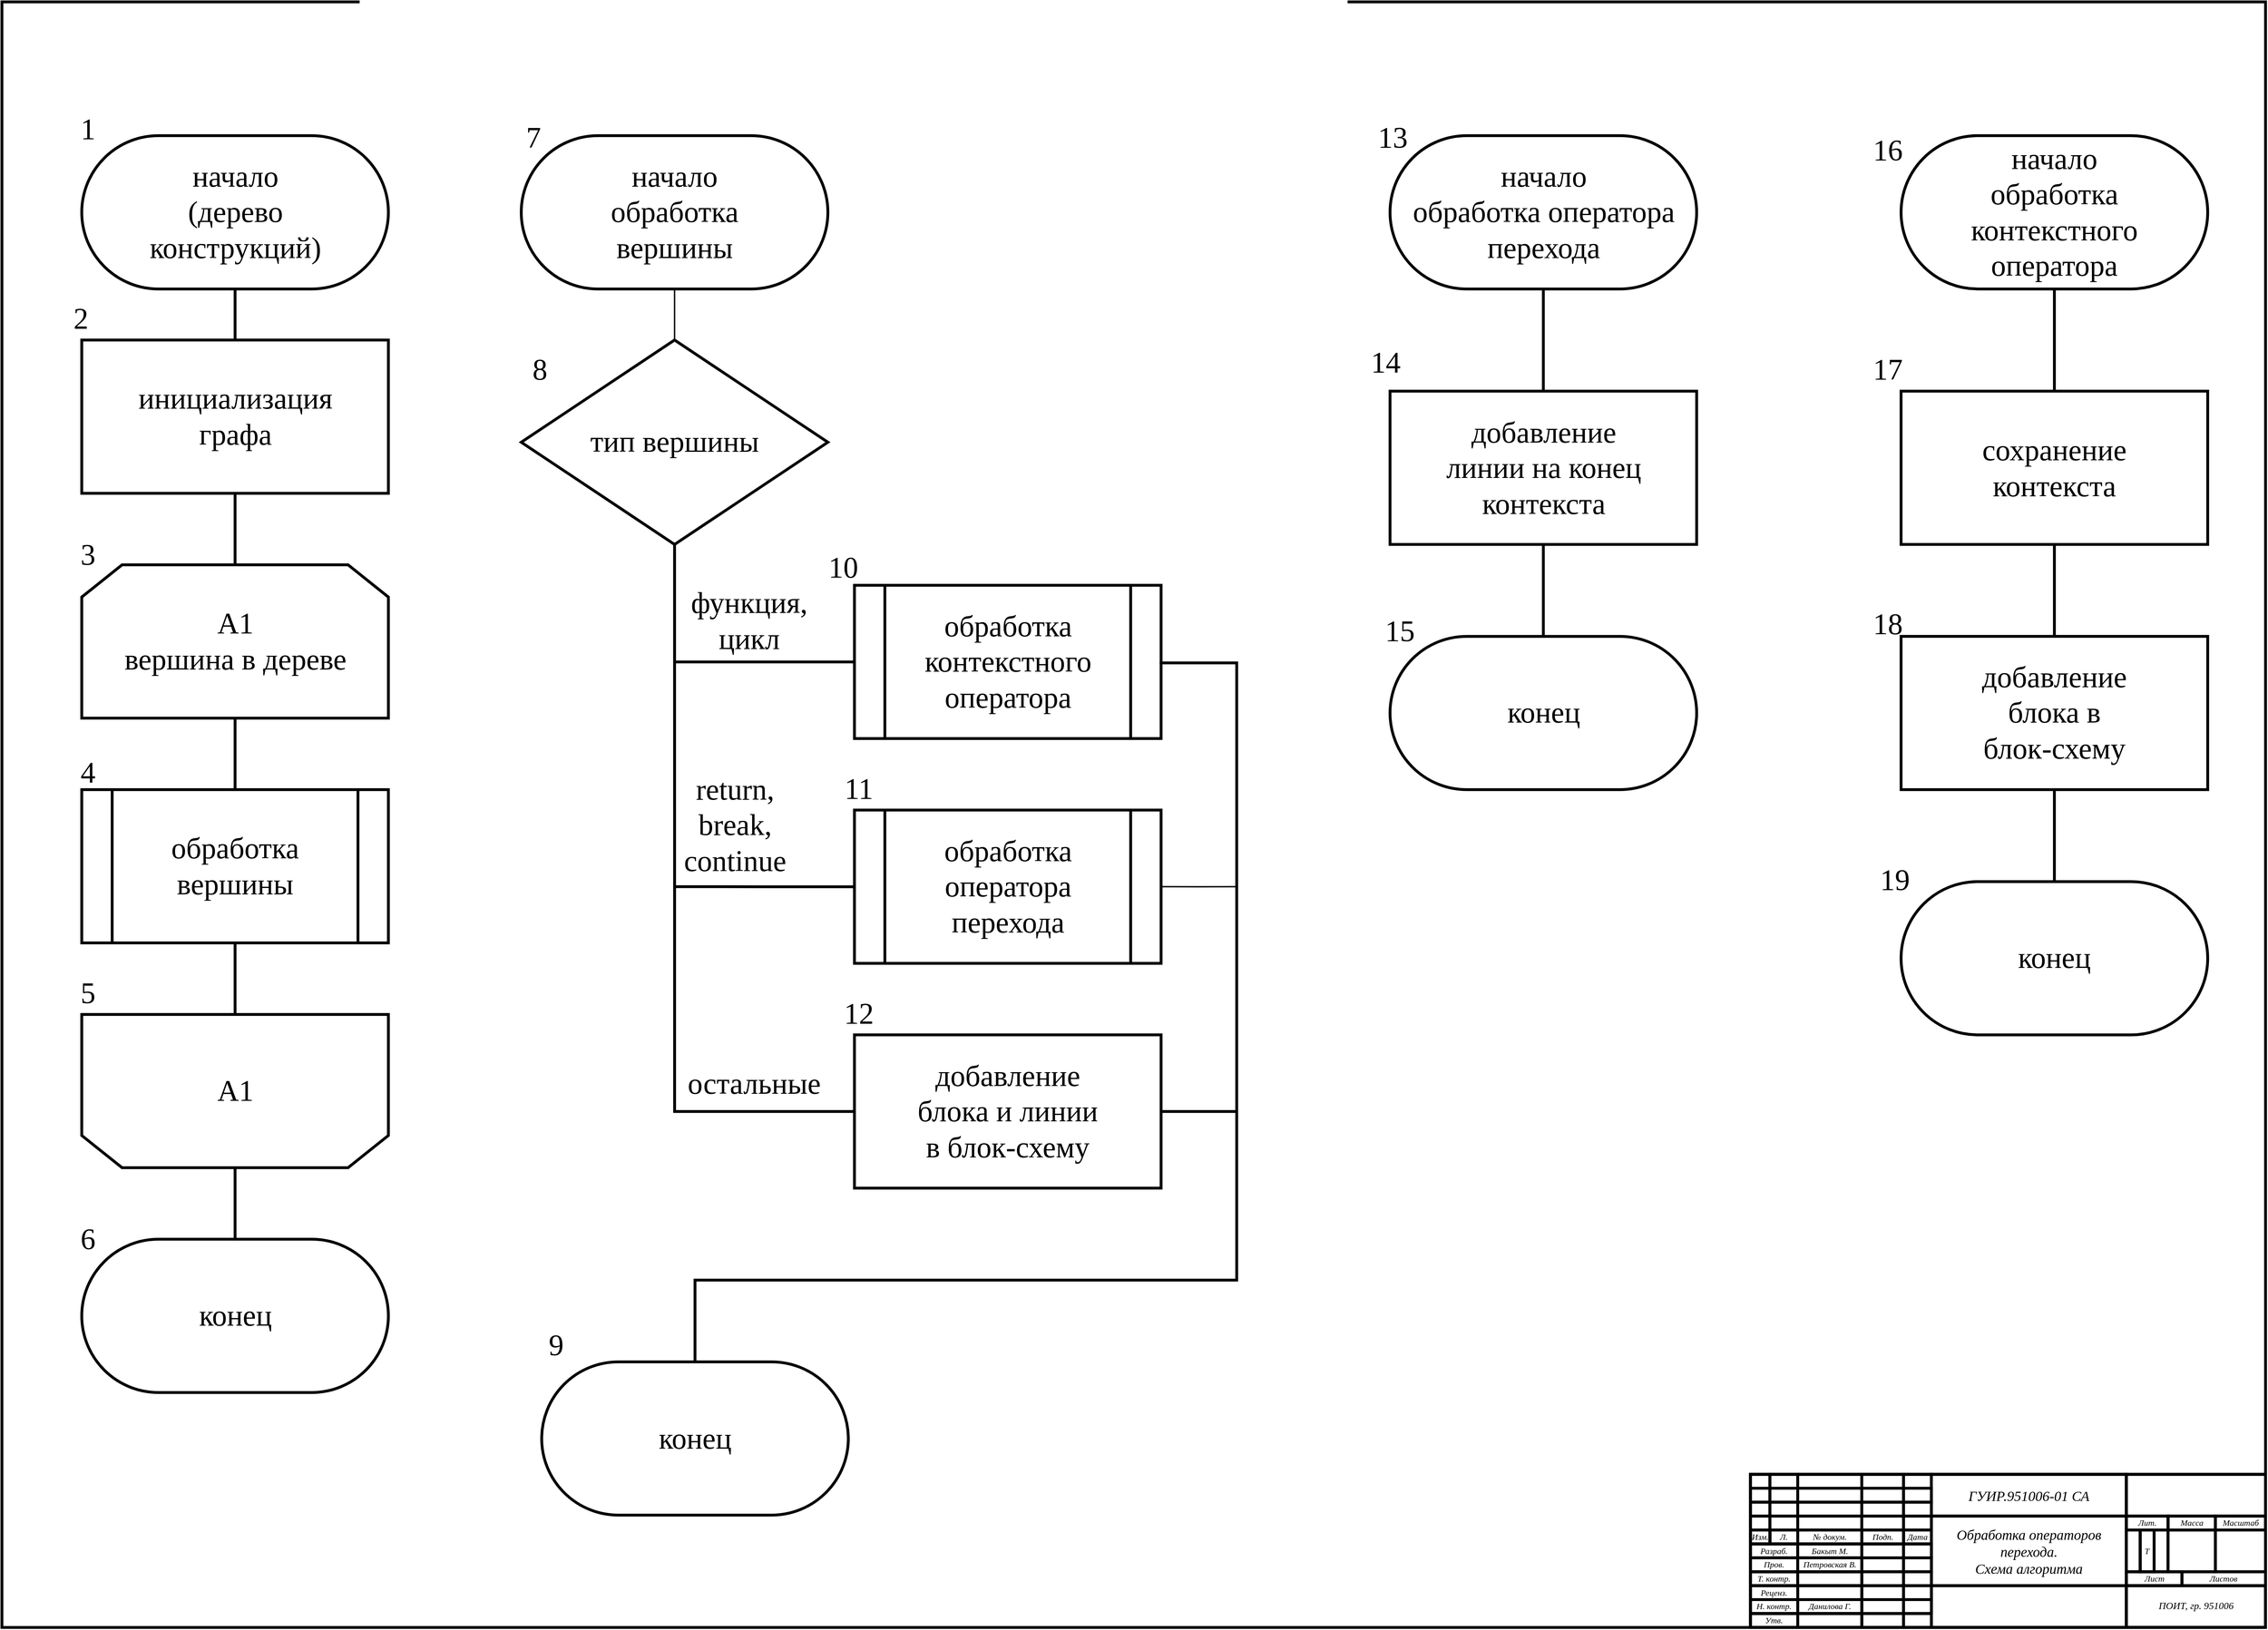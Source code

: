<mxfile version="21.1.2" type="device">
  <diagram name="Page-1" id="UDpClc-p1MF6tuiHUiTg">
    <mxGraphModel dx="945" dy="547" grid="1" gridSize="10" guides="1" tooltips="1" connect="1" arrows="1" fold="1" page="1" pageScale="1" pageWidth="3300" pageHeight="2339" math="0" shadow="0">
      <root>
        <mxCell id="0" />
        <mxCell id="1" parent="0" />
        <mxCell id="bbwIub8Ajyu2Ycl528Cd-1" value="начало&lt;br style=&quot;font-size: 42px;&quot;&gt;(дерево&lt;br style=&quot;font-size: 42px;&quot;&gt;конструкций)" style="rounded=1;whiteSpace=wrap;html=1;arcSize=50;strokeWidth=4;fontFamily=Times New Roman;fontSize=42;aspect=fixed;container=0;" parent="1" vertex="1">
          <mxGeometry x="191.606" y="208.905" width="433.577" height="216.788" as="geometry" />
        </mxCell>
        <mxCell id="bbwIub8Ajyu2Ycl528Cd-2" value="А1&lt;br style=&quot;font-size: 42px;&quot;&gt;вершина в дереве" style="shape=loopLimit;whiteSpace=wrap;html=1;strokeWidth=4;size=57;fontSize=42;fontFamily=Times New Roman;container=0;" parent="1" vertex="1">
          <mxGeometry x="191.606" y="815.912" width="433.577" height="216.788" as="geometry" />
        </mxCell>
        <mxCell id="bbwIub8Ajyu2Ycl528Cd-25" style="edgeStyle=orthogonalEdgeStyle;rounded=0;orthogonalLoop=1;jettySize=auto;html=1;strokeWidth=4;endArrow=none;endFill=0;fontSize=42;fontFamily=Times New Roman;" parent="1" source="bbwIub8Ajyu2Ycl528Cd-4" target="bbwIub8Ajyu2Ycl528Cd-2" edge="1">
          <mxGeometry relative="1" as="geometry" />
        </mxCell>
        <mxCell id="bbwIub8Ajyu2Ycl528Cd-4" value="инициализация&lt;br style=&quot;font-size: 42px;&quot;&gt;графа" style="shape=label;perimeter=rectanglePerimeter;whiteSpace=wrap;html=1;fixedSize=1;strokeWidth=4;fontSize=42;fontFamily=Times New Roman;rounded=0;container=0;" parent="1" vertex="1">
          <mxGeometry x="191.606" y="497.956" width="433.577" height="216.788" as="geometry" />
        </mxCell>
        <mxCell id="bbwIub8Ajyu2Ycl528Cd-24" value="" style="edgeStyle=orthogonalEdgeStyle;rounded=0;orthogonalLoop=1;jettySize=auto;html=1;strokeWidth=4;endArrow=none;endFill=0;fontSize=42;fontFamily=Times New Roman;" parent="1" source="bbwIub8Ajyu2Ycl528Cd-1" target="bbwIub8Ajyu2Ycl528Cd-4" edge="1">
          <mxGeometry relative="1" as="geometry" />
        </mxCell>
        <mxCell id="bbwIub8Ajyu2Ycl528Cd-5" value="А1" style="shape=loopLimit;whiteSpace=wrap;html=1;strokeWidth=4;size=57;direction=west;fontSize=42;fontFamily=Times New Roman;container=0;" parent="1" vertex="1">
          <mxGeometry x="191.606" y="1451.825" width="433.577" height="216.788" as="geometry" />
        </mxCell>
        <mxCell id="bbwIub8Ajyu2Ycl528Cd-6" value="тип вершины" style="rhombus;whiteSpace=wrap;html=1;strokeWidth=4;fontFamily=Times New Roman;fontSize=42;aspect=fixed;container=0;" parent="1" vertex="1">
          <mxGeometry x="813.066" y="497.956" width="433.577" height="289.08" as="geometry" />
        </mxCell>
        <mxCell id="bbwIub8Ajyu2Ycl528Cd-32" style="edgeStyle=orthogonalEdgeStyle;rounded=0;orthogonalLoop=1;jettySize=auto;html=1;exitX=0;exitY=0.5;exitDx=0;exitDy=0;strokeWidth=4;endArrow=none;endFill=0;fontSize=42;fontFamily=Times New Roman;" parent="1" source="bbwIub8Ajyu2Ycl528Cd-7" edge="1">
          <mxGeometry relative="1" as="geometry">
            <mxPoint x="1029.855" y="953.212" as="targetPoint" />
          </mxGeometry>
        </mxCell>
        <mxCell id="bbwIub8Ajyu2Ycl528Cd-7" value="обработка&lt;br style=&quot;font-size: 42px;&quot;&gt;контекстного&lt;br style=&quot;font-size: 42px;&quot;&gt;оператора" style="shape=process;whiteSpace=wrap;html=1;backgroundOutline=1;strokeWidth=4;fontFamily=Times New Roman;fontSize=42;aspect=fixed;container=0;" parent="1" vertex="1">
          <mxGeometry x="1284.22" y="844.818" width="433.577" height="216.788" as="geometry" />
        </mxCell>
        <mxCell id="bbwIub8Ajyu2Ycl528Cd-31" style="edgeStyle=orthogonalEdgeStyle;rounded=0;orthogonalLoop=1;jettySize=auto;html=1;endArrow=none;endFill=0;strokeWidth=4;fontSize=42;fontFamily=Times New Roman;" parent="1" source="bbwIub8Ajyu2Ycl528Cd-8" edge="1">
          <mxGeometry relative="1" as="geometry">
            <mxPoint x="1029.855" y="1271.168" as="targetPoint" />
          </mxGeometry>
        </mxCell>
        <mxCell id="bbwIub8Ajyu2Ycl528Cd-34" style="edgeStyle=orthogonalEdgeStyle;rounded=0;orthogonalLoop=1;jettySize=auto;html=1;exitX=1;exitY=0.5;exitDx=0;exitDy=0;strokeWidth=2;endArrow=none;endFill=0;fontSize=42;fontFamily=Times New Roman;" parent="1" source="bbwIub8Ajyu2Ycl528Cd-8" edge="1">
          <mxGeometry relative="1" as="geometry">
            <mxPoint x="1824.746" y="1271.168" as="targetPoint" />
          </mxGeometry>
        </mxCell>
        <mxCell id="bbwIub8Ajyu2Ycl528Cd-8" value="обработка&lt;br style=&quot;font-size: 42px;&quot;&gt;оператора&lt;br style=&quot;font-size: 42px;&quot;&gt;перехода" style="shape=process;whiteSpace=wrap;html=1;backgroundOutline=1;strokeWidth=4;fontFamily=Times New Roman;fontSize=42;aspect=fixed;container=0;" parent="1" vertex="1">
          <mxGeometry x="1284.22" y="1162.774" width="433.577" height="216.788" as="geometry" />
        </mxCell>
        <mxCell id="bbwIub8Ajyu2Ycl528Cd-10" value="конец" style="rounded=1;whiteSpace=wrap;html=1;arcSize=50;strokeWidth=4;fontFamily=Times New Roman;fontSize=42;aspect=fixed;container=0;" parent="1" vertex="1">
          <mxGeometry x="191.606" y="1769.781" width="433.577" height="216.788" as="geometry" />
        </mxCell>
        <mxCell id="bbwIub8Ajyu2Ycl528Cd-28" style="edgeStyle=orthogonalEdgeStyle;rounded=0;orthogonalLoop=1;jettySize=auto;html=1;strokeWidth=4;endArrow=none;endFill=0;fontSize=42;fontFamily=Times New Roman;" parent="1" source="bbwIub8Ajyu2Ycl528Cd-5" target="bbwIub8Ajyu2Ycl528Cd-10" edge="1">
          <mxGeometry relative="1" as="geometry" />
        </mxCell>
        <mxCell id="bbwIub8Ajyu2Ycl528Cd-35" style="edgeStyle=orthogonalEdgeStyle;rounded=0;orthogonalLoop=1;jettySize=auto;html=1;exitX=1;exitY=0.5;exitDx=0;exitDy=0;endArrow=none;endFill=0;strokeWidth=4;fontSize=42;fontFamily=Times New Roman;" parent="1" source="bbwIub8Ajyu2Ycl528Cd-11" edge="1">
          <mxGeometry relative="1" as="geometry">
            <mxPoint x="1824.746" y="1589.124" as="targetPoint" />
          </mxGeometry>
        </mxCell>
        <mxCell id="bbwIub8Ajyu2Ycl528Cd-11" value="добавление&lt;br style=&quot;font-size: 42px;&quot;&gt;блока и линии&lt;br style=&quot;font-size: 42px;&quot;&gt;в блок-схему" style="rounded=0;whiteSpace=wrap;html=1;strokeWidth=4;fontFamily=Times New Roman;fontSize=42;aspect=fixed;container=0;" parent="1" vertex="1">
          <mxGeometry x="1284.22" y="1480.73" width="433.577" height="216.788" as="geometry" />
        </mxCell>
        <mxCell id="bbwIub8Ajyu2Ycl528Cd-30" style="edgeStyle=orthogonalEdgeStyle;rounded=0;orthogonalLoop=1;jettySize=auto;html=1;exitX=0.5;exitY=1;exitDx=0;exitDy=0;entryX=0;entryY=0.5;entryDx=0;entryDy=0;strokeWidth=4;endArrow=none;endFill=0;fontSize=42;fontFamily=Times New Roman;" parent="1" source="bbwIub8Ajyu2Ycl528Cd-6" target="bbwIub8Ajyu2Ycl528Cd-11" edge="1">
          <mxGeometry relative="1" as="geometry" />
        </mxCell>
        <mxCell id="bbwIub8Ajyu2Ycl528Cd-27" style="edgeStyle=orthogonalEdgeStyle;rounded=0;orthogonalLoop=1;jettySize=auto;html=1;strokeWidth=4;endArrow=none;endFill=0;fontSize=42;fontFamily=Times New Roman;" parent="1" source="bbwIub8Ajyu2Ycl528Cd-12" target="bbwIub8Ajyu2Ycl528Cd-5" edge="1">
          <mxGeometry relative="1" as="geometry" />
        </mxCell>
        <mxCell id="bbwIub8Ajyu2Ycl528Cd-12" value="обработка&lt;br style=&quot;font-size: 42px;&quot;&gt;вершины" style="shape=process;whiteSpace=wrap;html=1;backgroundOutline=1;strokeWidth=4;fontFamily=Times New Roman;fontSize=42;aspect=fixed;container=0;" parent="1" vertex="1">
          <mxGeometry x="191.606" y="1133.869" width="433.577" height="216.788" as="geometry" />
        </mxCell>
        <mxCell id="bbwIub8Ajyu2Ycl528Cd-26" style="edgeStyle=orthogonalEdgeStyle;rounded=0;orthogonalLoop=1;jettySize=auto;html=1;strokeWidth=4;endArrow=none;endFill=0;fontSize=42;fontFamily=Times New Roman;" parent="1" source="bbwIub8Ajyu2Ycl528Cd-2" target="bbwIub8Ajyu2Ycl528Cd-12" edge="1">
          <mxGeometry relative="1" as="geometry" />
        </mxCell>
        <mxCell id="bbwIub8Ajyu2Ycl528Cd-29" style="edgeStyle=orthogonalEdgeStyle;rounded=0;orthogonalLoop=1;jettySize=auto;html=1;strokeWidth=2;endArrow=none;endFill=0;fontSize=42;fontFamily=Times New Roman;" parent="1" source="bbwIub8Ajyu2Ycl528Cd-13" target="bbwIub8Ajyu2Ycl528Cd-6" edge="1">
          <mxGeometry relative="1" as="geometry" />
        </mxCell>
        <mxCell id="bbwIub8Ajyu2Ycl528Cd-13" value="начало&lt;br style=&quot;font-size: 42px;&quot;&gt;обработка&lt;br style=&quot;font-size: 42px;&quot;&gt;вершины" style="rounded=1;whiteSpace=wrap;html=1;arcSize=50;strokeWidth=4;fontFamily=Times New Roman;fontSize=42;aspect=fixed;container=0;" parent="1" vertex="1">
          <mxGeometry x="813.066" y="208.905" width="433.577" height="216.788" as="geometry" />
        </mxCell>
        <mxCell id="bbwIub8Ajyu2Ycl528Cd-14" value="конец" style="rounded=1;whiteSpace=wrap;html=1;arcSize=50;strokeWidth=4;fontFamily=Times New Roman;fontSize=42;aspect=fixed;container=0;" parent="1" vertex="1">
          <mxGeometry x="841.971" y="1943.212" width="433.577" height="216.788" as="geometry" />
        </mxCell>
        <mxCell id="bbwIub8Ajyu2Ycl528Cd-33" style="edgeStyle=orthogonalEdgeStyle;rounded=0;orthogonalLoop=1;jettySize=auto;html=1;exitX=1;exitY=0.5;exitDx=0;exitDy=0;endArrow=none;endFill=0;strokeWidth=4;fontSize=42;fontFamily=Times New Roman;" parent="1" source="bbwIub8Ajyu2Ycl528Cd-7" target="bbwIub8Ajyu2Ycl528Cd-14" edge="1">
          <mxGeometry relative="1" as="geometry">
            <Array as="points">
              <mxPoint x="1824.746" y="954.657" />
              <mxPoint x="1824.746" y="1827.591" />
              <mxPoint x="1058.76" y="1827.591" />
            </Array>
          </mxGeometry>
        </mxCell>
        <mxCell id="bbwIub8Ajyu2Ycl528Cd-15" value="начало&lt;br style=&quot;font-size: 42px;&quot;&gt;обработка &lt;br style=&quot;font-size: 42px;&quot;&gt;контекстного&lt;br style=&quot;font-size: 42px;&quot;&gt;оператора" style="rounded=1;whiteSpace=wrap;html=1;arcSize=50;strokeWidth=4;fontFamily=Times New Roman;fontSize=42;aspect=fixed;container=0;" parent="1" vertex="1">
          <mxGeometry x="2764.163" y="208.905" width="433.577" height="216.788" as="geometry" />
        </mxCell>
        <mxCell id="bbwIub8Ajyu2Ycl528Cd-17" value="сохранение&lt;br style=&quot;font-size: 42px;&quot;&gt;контекста" style="rounded=0;whiteSpace=wrap;html=1;strokeWidth=4;fontFamily=Times New Roman;fontSize=42;aspect=fixed;container=0;" parent="1" vertex="1">
          <mxGeometry x="2764.163" y="570.248" width="433.577" height="216.788" as="geometry" />
        </mxCell>
        <mxCell id="bbwIub8Ajyu2Ycl528Cd-41" style="edgeStyle=orthogonalEdgeStyle;rounded=0;orthogonalLoop=1;jettySize=auto;html=1;strokeWidth=4;endArrow=none;endFill=0;fontSize=42;fontFamily=Times New Roman;" parent="1" source="bbwIub8Ajyu2Ycl528Cd-15" target="bbwIub8Ajyu2Ycl528Cd-17" edge="1">
          <mxGeometry relative="1" as="geometry" />
        </mxCell>
        <mxCell id="bbwIub8Ajyu2Ycl528Cd-18" value="конец" style="rounded=1;whiteSpace=wrap;html=1;arcSize=50;strokeWidth=4;fontFamily=Times New Roman;fontSize=42;aspect=fixed;container=0;" parent="1" vertex="1">
          <mxGeometry x="2764.163" y="1263.942" width="433.577" height="216.788" as="geometry" />
        </mxCell>
        <mxCell id="bbwIub8Ajyu2Ycl528Cd-19" value="начало&lt;br style=&quot;font-size: 42px;&quot;&gt;обработка оператора&lt;br style=&quot;font-size: 42px;&quot;&gt;перехода" style="rounded=1;whiteSpace=wrap;html=1;arcSize=50;strokeWidth=4;fontFamily=Times New Roman;fontSize=42;aspect=fixed;container=0;" parent="1" vertex="1">
          <mxGeometry x="2041.535" y="208.905" width="433.577" height="216.788" as="geometry" />
        </mxCell>
        <mxCell id="bbwIub8Ajyu2Ycl528Cd-21" value="добавление&lt;br style=&quot;font-size: 42px;&quot;&gt;линии на конец&lt;br style=&quot;font-size: 42px;&quot;&gt;контекста" style="rounded=0;whiteSpace=wrap;html=1;strokeWidth=4;fontFamily=Times New Roman;fontSize=42;aspect=fixed;container=0;" parent="1" vertex="1">
          <mxGeometry x="2041.535" y="570.248" width="433.577" height="216.788" as="geometry" />
        </mxCell>
        <mxCell id="bbwIub8Ajyu2Ycl528Cd-39" style="edgeStyle=orthogonalEdgeStyle;rounded=0;orthogonalLoop=1;jettySize=auto;html=1;strokeWidth=4;endArrow=none;endFill=0;fontSize=42;fontFamily=Times New Roman;" parent="1" source="bbwIub8Ajyu2Ycl528Cd-19" target="bbwIub8Ajyu2Ycl528Cd-21" edge="1">
          <mxGeometry relative="1" as="geometry" />
        </mxCell>
        <mxCell id="bbwIub8Ajyu2Ycl528Cd-23" value="конец" style="rounded=1;whiteSpace=wrap;html=1;arcSize=50;strokeWidth=4;fontFamily=Times New Roman;fontSize=42;aspect=fixed;container=0;" parent="1" vertex="1">
          <mxGeometry x="2041.535" y="917.08" width="433.577" height="216.788" as="geometry" />
        </mxCell>
        <mxCell id="bbwIub8Ajyu2Ycl528Cd-40" style="edgeStyle=orthogonalEdgeStyle;rounded=0;orthogonalLoop=1;jettySize=auto;html=1;strokeWidth=4;endArrow=none;endFill=0;fontSize=42;fontFamily=Times New Roman;" parent="1" source="bbwIub8Ajyu2Ycl528Cd-21" target="bbwIub8Ajyu2Ycl528Cd-23" edge="1">
          <mxGeometry relative="1" as="geometry" />
        </mxCell>
        <mxCell id="bbwIub8Ajyu2Ycl528Cd-36" value="функция, &lt;br style=&quot;font-size: 42px;&quot;&gt;цикл" style="text;html=1;align=center;verticalAlign=middle;resizable=0;points=[];autosize=1;strokeColor=none;fillColor=none;fontSize=42;fontFamily=Times New Roman;container=0;" parent="1" vertex="1">
          <mxGeometry x="1040.003" y="840.0" width="190" height="110" as="geometry" />
        </mxCell>
        <mxCell id="bbwIub8Ajyu2Ycl528Cd-37" value="return,&lt;br style=&quot;font-size: 42px;&quot;&gt;break,&lt;br style=&quot;font-size: 42px;&quot;&gt;continue" style="text;html=1;align=center;verticalAlign=middle;resizable=0;points=[];autosize=1;strokeColor=none;fillColor=none;fontSize=42;fontFamily=Times New Roman;container=0;" parent="1" vertex="1">
          <mxGeometry x="1030.005" y="1103.945" width="170" height="160" as="geometry" />
        </mxCell>
        <mxCell id="bbwIub8Ajyu2Ycl528Cd-38" value="остальные" style="text;html=1;align=center;verticalAlign=middle;resizable=0;points=[];autosize=1;strokeColor=none;fillColor=none;fontSize=42;fontFamily=Times New Roman;container=0;" parent="1" vertex="1">
          <mxGeometry x="1036.641" y="1519.995" width="210" height="60" as="geometry" />
        </mxCell>
        <mxCell id="bbwIub8Ajyu2Ycl528Cd-43" value="1" style="text;html=1;align=center;verticalAlign=middle;resizable=0;points=[];autosize=1;strokeColor=none;fillColor=none;fontSize=42;fontFamily=Times New Roman;container=0;" parent="1" vertex="1">
          <mxGeometry x="180" y="170.003" width="40" height="60" as="geometry" />
        </mxCell>
        <mxCell id="bbwIub8Ajyu2Ycl528Cd-44" value="2" style="text;html=1;align=center;verticalAlign=middle;resizable=0;points=[];autosize=1;strokeColor=none;fillColor=none;fontSize=42;fontFamily=Times New Roman;container=0;" parent="1" vertex="1">
          <mxGeometry x="170" y="437.953" width="40" height="60" as="geometry" />
        </mxCell>
        <mxCell id="bbwIub8Ajyu2Ycl528Cd-45" value="3" style="text;html=1;align=center;verticalAlign=middle;resizable=0;points=[];autosize=1;strokeColor=none;fillColor=none;fontSize=42;fontFamily=Times New Roman;container=0;" parent="1" vertex="1">
          <mxGeometry x="180" y="772.036" width="40" height="60" as="geometry" />
        </mxCell>
        <mxCell id="bbwIub8Ajyu2Ycl528Cd-46" value="4" style="text;html=1;align=center;verticalAlign=middle;resizable=0;points=[];autosize=1;strokeColor=none;fillColor=none;fontSize=42;fontFamily=Times New Roman;container=0;" parent="1" vertex="1">
          <mxGeometry x="180.001" y="1079.998" width="40" height="60" as="geometry" />
        </mxCell>
        <mxCell id="bbwIub8Ajyu2Ycl528Cd-47" value="5" style="text;html=1;align=center;verticalAlign=middle;resizable=0;points=[];autosize=1;strokeColor=none;fillColor=none;fontSize=42;fontFamily=Times New Roman;container=0;" parent="1" vertex="1">
          <mxGeometry x="180.001" y="1391.83" width="40" height="60" as="geometry" />
        </mxCell>
        <mxCell id="bbwIub8Ajyu2Ycl528Cd-48" value="6" style="text;html=1;align=center;verticalAlign=middle;resizable=0;points=[];autosize=1;strokeColor=none;fillColor=none;fontSize=42;fontFamily=Times New Roman;container=0;" parent="1" vertex="1">
          <mxGeometry x="180.001" y="1739.996" width="40" height="60" as="geometry" />
        </mxCell>
        <mxCell id="bbwIub8Ajyu2Ycl528Cd-49" value="7" style="text;html=1;align=center;verticalAlign=middle;resizable=0;points=[];autosize=1;strokeColor=none;fillColor=none;fontSize=42;fontFamily=Times New Roman;container=0;" parent="1" vertex="1">
          <mxGeometry x="810.001" y="182.343" width="40" height="60" as="geometry" />
        </mxCell>
        <mxCell id="bbwIub8Ajyu2Ycl528Cd-50" value="8" style="text;html=1;align=center;verticalAlign=middle;resizable=0;points=[];autosize=1;strokeColor=none;fillColor=none;fontSize=42;fontFamily=Times New Roman;container=0;" parent="1" vertex="1">
          <mxGeometry x="819.161" y="510.246" width="40" height="60" as="geometry" />
        </mxCell>
        <mxCell id="bbwIub8Ajyu2Ycl528Cd-51" value="9" style="text;html=1;align=center;verticalAlign=middle;resizable=0;points=[];autosize=1;strokeColor=none;fillColor=none;fontSize=42;fontFamily=Times New Roman;container=0;" parent="1" vertex="1">
          <mxGeometry x="841.971" y="1890.004" width="40" height="60" as="geometry" />
        </mxCell>
        <mxCell id="bbwIub8Ajyu2Ycl528Cd-52" value="10" style="text;html=1;align=center;verticalAlign=middle;resizable=0;points=[];autosize=1;strokeColor=none;fillColor=none;fontSize=42;fontFamily=Times New Roman;container=0;" parent="1" vertex="1">
          <mxGeometry x="1233.052" y="789.996" width="70" height="60" as="geometry" />
        </mxCell>
        <mxCell id="bbwIub8Ajyu2Ycl528Cd-53" value="11" style="text;html=1;align=center;verticalAlign=middle;resizable=0;points=[];autosize=1;strokeColor=none;fillColor=none;fontSize=42;fontFamily=Times New Roman;container=0;" parent="1" vertex="1">
          <mxGeometry x="1260.002" y="1102.774" width="60" height="60" as="geometry" />
        </mxCell>
        <mxCell id="bbwIub8Ajyu2Ycl528Cd-54" value="12" style="text;html=1;align=center;verticalAlign=middle;resizable=0;points=[];autosize=1;strokeColor=none;fillColor=none;fontSize=42;fontFamily=Times New Roman;container=0;" parent="1" vertex="1">
          <mxGeometry x="1255.002" y="1420.73" width="70" height="60" as="geometry" />
        </mxCell>
        <mxCell id="bbwIub8Ajyu2Ycl528Cd-55" value="13" style="text;html=1;align=center;verticalAlign=middle;resizable=0;points=[];autosize=1;strokeColor=none;fillColor=none;fontSize=42;fontFamily=Times New Roman;container=0;" parent="1" vertex="1">
          <mxGeometry x="2010.004" y="182.343" width="70" height="60" as="geometry" />
        </mxCell>
        <mxCell id="bbwIub8Ajyu2Ycl528Cd-56" value="14" style="text;html=1;align=center;verticalAlign=middle;resizable=0;points=[];autosize=1;strokeColor=none;fillColor=none;fontSize=42;fontFamily=Times New Roman;container=0;" parent="1" vertex="1">
          <mxGeometry x="2000.004" y="499.996" width="70" height="60" as="geometry" />
        </mxCell>
        <mxCell id="bbwIub8Ajyu2Ycl528Cd-57" value="15" style="text;html=1;align=center;verticalAlign=middle;resizable=0;points=[];autosize=1;strokeColor=none;fillColor=none;fontSize=42;fontFamily=Times New Roman;container=0;" parent="1" vertex="1">
          <mxGeometry x="2020.004" y="879.999" width="70" height="60" as="geometry" />
        </mxCell>
        <mxCell id="bbwIub8Ajyu2Ycl528Cd-58" value="16" style="text;html=1;align=center;verticalAlign=middle;resizable=0;points=[];autosize=1;strokeColor=none;fillColor=none;fontSize=42;fontFamily=Times New Roman;container=0;" parent="1" vertex="1">
          <mxGeometry x="2710.002" y="200" width="70" height="60" as="geometry" />
        </mxCell>
        <mxCell id="bbwIub8Ajyu2Ycl528Cd-59" value="17" style="text;html=1;align=center;verticalAlign=middle;resizable=0;points=[];autosize=1;strokeColor=none;fillColor=none;fontSize=42;fontFamily=Times New Roman;container=0;" parent="1" vertex="1">
          <mxGeometry x="2710.002" y="510.246" width="70" height="60" as="geometry" />
        </mxCell>
        <mxCell id="bbwIub8Ajyu2Ycl528Cd-60" value="18" style="text;html=1;align=center;verticalAlign=middle;resizable=0;points=[];autosize=1;strokeColor=none;fillColor=none;fontSize=42;fontFamily=Times New Roman;container=0;" parent="1" vertex="1">
          <mxGeometry x="2710.002" y="869.999" width="70" height="60" as="geometry" />
        </mxCell>
        <mxCell id="bbwIub8Ajyu2Ycl528Cd-63" style="edgeStyle=orthogonalEdgeStyle;rounded=0;orthogonalLoop=1;jettySize=auto;html=1;strokeWidth=4;endArrow=none;endFill=0;fontFamily=Times New Roman;fontSize=42;" parent="1" source="bbwIub8Ajyu2Ycl528Cd-61" target="bbwIub8Ajyu2Ycl528Cd-18" edge="1">
          <mxGeometry relative="1" as="geometry" />
        </mxCell>
        <mxCell id="bbwIub8Ajyu2Ycl528Cd-61" value="добавление&lt;br style=&quot;font-size: 42px;&quot;&gt;блока&amp;nbsp;в &lt;br style=&quot;font-size: 42px;&quot;&gt;блок-схему" style="rounded=0;whiteSpace=wrap;html=1;strokeWidth=4;fontFamily=Times New Roman;fontSize=42;aspect=fixed;container=0;" parent="1" vertex="1">
          <mxGeometry x="2764.163" y="917.08" width="433.577" height="216.788" as="geometry" />
        </mxCell>
        <mxCell id="bbwIub8Ajyu2Ycl528Cd-62" style="edgeStyle=orthogonalEdgeStyle;rounded=0;orthogonalLoop=1;jettySize=auto;html=1;strokeWidth=4;endArrow=none;endFill=0;fontFamily=Times New Roman;fontSize=42;" parent="1" source="bbwIub8Ajyu2Ycl528Cd-17" target="bbwIub8Ajyu2Ycl528Cd-61" edge="1">
          <mxGeometry relative="1" as="geometry" />
        </mxCell>
        <mxCell id="bbwIub8Ajyu2Ycl528Cd-64" value="19" style="text;html=1;align=center;verticalAlign=middle;resizable=0;points=[];autosize=1;strokeColor=none;fillColor=none;fontSize=42;fontFamily=Times New Roman;container=0;" parent="1" vertex="1">
          <mxGeometry x="2720.002" y="1231.599" width="70" height="60" as="geometry" />
        </mxCell>
        <mxCell id="hwD3GMBBevqp5VkvTUsK-2" value="" style="group;fontSize=14;" vertex="1" connectable="0" parent="1">
          <mxGeometry x="78.74" y="19.685" width="3200.786" height="2299.208" as="geometry" />
        </mxCell>
        <mxCell id="hwD3GMBBevqp5VkvTUsK-3" value="" style="rounded=0;whiteSpace=wrap;html=1;fillColor=none;strokeWidth=4;movable=1;resizable=1;rotatable=1;deletable=1;editable=1;locked=0;connectable=1;container=0;" vertex="1" parent="hwD3GMBBevqp5VkvTUsK-2">
          <mxGeometry width="3200.781" height="2299.208" as="geometry" />
        </mxCell>
        <mxCell id="hwD3GMBBevqp5VkvTUsK-4" value="" style="rounded=0;whiteSpace=wrap;html=1;fillColor=none;container=0;strokeWidth=4;movable=1;resizable=1;rotatable=1;deletable=1;editable=1;locked=0;connectable=1;" vertex="1" parent="hwD3GMBBevqp5VkvTUsK-2">
          <mxGeometry x="2472.43" y="2082.665" width="728.34" height="216.53" as="geometry" />
        </mxCell>
        <mxCell id="hwD3GMBBevqp5VkvTUsK-5" value="" style="rounded=0;whiteSpace=wrap;html=1;fillColor=none;container=0;strokeWidth=4;movable=1;resizable=1;rotatable=1;deletable=1;editable=1;locked=0;connectable=1;" vertex="1" parent="hwD3GMBBevqp5VkvTUsK-2">
          <mxGeometry x="2472.37" y="2082.665" width="27.56" height="98.43" as="geometry" />
        </mxCell>
        <mxCell id="hwD3GMBBevqp5VkvTUsK-6" value="" style="rounded=0;whiteSpace=wrap;html=1;fillColor=none;container=0;strokeWidth=4;movable=1;resizable=1;rotatable=1;deletable=1;editable=1;locked=0;connectable=1;" vertex="1" parent="hwD3GMBBevqp5VkvTUsK-2">
          <mxGeometry x="2499.92" y="2082.665" width="39.37" height="98.42" as="geometry" />
        </mxCell>
        <mxCell id="hwD3GMBBevqp5VkvTUsK-7" value="" style="rounded=0;whiteSpace=wrap;html=1;fillColor=none;container=0;strokeWidth=4;movable=1;resizable=1;rotatable=1;deletable=1;editable=1;locked=0;connectable=1;" vertex="1" parent="hwD3GMBBevqp5VkvTUsK-2">
          <mxGeometry x="2539.29" y="2082.665" width="90.55" height="216.53" as="geometry" />
        </mxCell>
        <mxCell id="hwD3GMBBevqp5VkvTUsK-8" value="" style="rounded=0;whiteSpace=wrap;html=1;fillColor=none;container=0;strokeWidth=4;movable=1;resizable=1;rotatable=1;deletable=1;editable=1;locked=0;connectable=1;" vertex="1" parent="hwD3GMBBevqp5VkvTUsK-2">
          <mxGeometry x="2629.84" y="2082.665" width="59.06" height="216.54" as="geometry" />
        </mxCell>
        <mxCell id="hwD3GMBBevqp5VkvTUsK-9" value="" style="rounded=0;whiteSpace=wrap;html=1;fillColor=none;container=0;strokeWidth=4;movable=1;resizable=1;rotatable=1;deletable=1;editable=1;locked=0;connectable=1;" vertex="1" parent="hwD3GMBBevqp5VkvTUsK-2">
          <mxGeometry x="2688.89" y="2082.665" width="39.37" height="216.54" as="geometry" />
        </mxCell>
        <mxCell id="hwD3GMBBevqp5VkvTUsK-10" value="" style="rounded=0;whiteSpace=wrap;html=1;fillColor=none;container=0;strokeWidth=4;movable=1;resizable=1;rotatable=1;deletable=1;editable=1;locked=0;connectable=1;" vertex="1" parent="hwD3GMBBevqp5VkvTUsK-2">
          <mxGeometry x="2728.26" y="2082.665" width="275.59" height="216.53" as="geometry" />
        </mxCell>
        <mxCell id="hwD3GMBBevqp5VkvTUsK-11" value="" style="rounded=0;whiteSpace=wrap;html=1;fillColor=none;container=0;strokeWidth=4;movable=1;resizable=1;rotatable=1;deletable=1;editable=1;locked=0;connectable=1;" vertex="1" parent="hwD3GMBBevqp5VkvTUsK-2">
          <mxGeometry x="3003.85" y="2082.665" width="196.85" height="216.54" as="geometry" />
        </mxCell>
        <mxCell id="hwD3GMBBevqp5VkvTUsK-12" value="" style="rounded=0;whiteSpace=wrap;html=1;fillColor=none;container=0;strokeWidth=4;movable=1;resizable=1;rotatable=1;deletable=1;editable=1;locked=0;connectable=1;" vertex="1" parent="hwD3GMBBevqp5VkvTUsK-2">
          <mxGeometry x="2472.35" y="2082.665" width="255.9" height="0.01" as="geometry" />
        </mxCell>
        <mxCell id="hwD3GMBBevqp5VkvTUsK-13" value="" style="rounded=0;whiteSpace=wrap;html=1;fillColor=none;container=0;strokeWidth=4;movable=1;resizable=1;rotatable=1;deletable=1;editable=1;locked=0;connectable=1;" vertex="1" parent="hwD3GMBBevqp5VkvTUsK-2">
          <mxGeometry x="2472.355" y="2082.64" width="255.905" height="19.685" as="geometry" />
        </mxCell>
        <mxCell id="hwD3GMBBevqp5VkvTUsK-14" value="" style="rounded=0;whiteSpace=wrap;html=1;fillColor=none;container=0;strokeWidth=4;movable=1;resizable=1;rotatable=1;deletable=1;editable=1;locked=0;connectable=1;" vertex="1" parent="hwD3GMBBevqp5VkvTUsK-2">
          <mxGeometry x="2728.249" y="2082.634" width="275.59" height="59.055" as="geometry" />
        </mxCell>
        <mxCell id="hwD3GMBBevqp5VkvTUsK-15" value="" style="rounded=0;whiteSpace=wrap;html=1;fillColor=none;container=0;strokeWidth=4;movable=1;resizable=1;rotatable=1;deletable=1;editable=1;locked=0;connectable=1;" vertex="1" parent="hwD3GMBBevqp5VkvTUsK-2">
          <mxGeometry x="2728.346" y="2240.131" width="275.59" height="59.055" as="geometry" />
        </mxCell>
        <mxCell id="hwD3GMBBevqp5VkvTUsK-16" value="" style="rounded=0;whiteSpace=wrap;html=1;fillColor=none;container=0;strokeWidth=4;movable=1;resizable=1;rotatable=1;deletable=1;editable=1;locked=0;connectable=1;" vertex="1" parent="hwD3GMBBevqp5VkvTUsK-2">
          <mxGeometry x="3003.936" y="2082.671" width="196.85" height="59.055" as="geometry" />
        </mxCell>
        <mxCell id="hwD3GMBBevqp5VkvTUsK-17" value="" style="rounded=0;whiteSpace=wrap;html=1;fillColor=none;container=0;strokeWidth=4;movable=1;resizable=1;rotatable=1;deletable=1;editable=1;locked=0;connectable=1;" vertex="1" parent="hwD3GMBBevqp5VkvTUsK-2">
          <mxGeometry x="3003.833" y="2240.148" width="196.85" height="59.055" as="geometry" />
        </mxCell>
        <mxCell id="hwD3GMBBevqp5VkvTUsK-18" value="" style="rounded=0;whiteSpace=wrap;html=1;fillColor=none;container=0;strokeWidth=4;movable=1;resizable=1;rotatable=1;deletable=1;editable=1;locked=0;connectable=1;" vertex="1" parent="hwD3GMBBevqp5VkvTUsK-2">
          <mxGeometry x="3003.83" y="2141.685" width="59.055" height="19.685" as="geometry" />
        </mxCell>
        <mxCell id="hwD3GMBBevqp5VkvTUsK-19" value="" style="rounded=0;whiteSpace=wrap;html=1;fillColor=none;container=0;strokeWidth=4;movable=1;resizable=1;rotatable=1;deletable=1;editable=1;locked=0;connectable=1;" vertex="1" parent="hwD3GMBBevqp5VkvTUsK-2">
          <mxGeometry x="3062.887" y="2141.682" width="66.929" height="19.685" as="geometry" />
        </mxCell>
        <mxCell id="hwD3GMBBevqp5VkvTUsK-20" value="" style="rounded=0;whiteSpace=wrap;html=1;fillColor=none;container=0;strokeWidth=4;movable=1;resizable=1;rotatable=1;deletable=1;editable=1;locked=0;connectable=1;" vertex="1" parent="hwD3GMBBevqp5VkvTUsK-2">
          <mxGeometry x="3129.814" y="2141.679" width="70.866" height="19.685" as="geometry" />
        </mxCell>
        <mxCell id="hwD3GMBBevqp5VkvTUsK-21" value="" style="rounded=0;whiteSpace=wrap;html=1;fillColor=none;container=0;strokeWidth=4;movable=1;resizable=1;rotatable=1;deletable=1;editable=1;locked=0;connectable=1;" vertex="1" parent="hwD3GMBBevqp5VkvTUsK-2">
          <mxGeometry x="3003.827" y="2161.392" width="19.685" height="59.055" as="geometry" />
        </mxCell>
        <mxCell id="hwD3GMBBevqp5VkvTUsK-22" value="" style="rounded=0;whiteSpace=wrap;html=1;fillColor=none;container=0;strokeWidth=4;movable=1;resizable=1;rotatable=1;deletable=1;editable=1;locked=0;connectable=1;" vertex="1" parent="hwD3GMBBevqp5VkvTUsK-2">
          <mxGeometry x="3023.51" y="2161.405" width="19.78" height="59.06" as="geometry" />
        </mxCell>
        <mxCell id="hwD3GMBBevqp5VkvTUsK-23" value="" style="rounded=0;whiteSpace=wrap;html=1;fillColor=none;container=0;strokeWidth=4;movable=1;resizable=1;rotatable=1;deletable=1;editable=1;locked=0;connectable=1;" vertex="1" parent="hwD3GMBBevqp5VkvTUsK-2">
          <mxGeometry x="3043.201" y="2161.406" width="19.685" height="59.055" as="geometry" />
        </mxCell>
        <mxCell id="hwD3GMBBevqp5VkvTUsK-24" value="" style="rounded=0;whiteSpace=wrap;html=1;fillColor=none;container=0;strokeWidth=4;movable=1;resizable=1;rotatable=1;deletable=1;editable=1;locked=0;connectable=1;" vertex="1" parent="hwD3GMBBevqp5VkvTUsK-2">
          <mxGeometry x="3062.888" y="2161.413" width="66.929" height="59.055" as="geometry" />
        </mxCell>
        <mxCell id="hwD3GMBBevqp5VkvTUsK-25" value="" style="rounded=0;whiteSpace=wrap;html=1;fillColor=none;container=0;strokeWidth=4;movable=1;resizable=1;rotatable=1;deletable=1;editable=1;locked=0;connectable=1;" vertex="1" parent="hwD3GMBBevqp5VkvTUsK-2">
          <mxGeometry x="3129.915" y="2161.39" width="70.866" height="59.055" as="geometry" />
        </mxCell>
        <mxCell id="hwD3GMBBevqp5VkvTUsK-26" value="" style="rounded=0;whiteSpace=wrap;html=1;fillColor=none;container=0;strokeWidth=4;movable=1;resizable=1;rotatable=1;deletable=1;editable=1;locked=0;connectable=1;" vertex="1" parent="hwD3GMBBevqp5VkvTUsK-2">
          <mxGeometry x="3003.832" y="2220.467" width="78.74" height="19.685" as="geometry" />
        </mxCell>
        <mxCell id="hwD3GMBBevqp5VkvTUsK-27" value="&lt;i style=&quot;font-size: 20px;&quot;&gt;ГУИР.951006-01 СА&lt;/i&gt;" style="rounded=0;whiteSpace=wrap;html=1;fillColor=none;fontFamily=Times New Roman;fontSize=20;container=0;strokeWidth=4;movable=1;resizable=1;rotatable=1;deletable=1;editable=1;locked=0;connectable=1;" vertex="1" parent="hwD3GMBBevqp5VkvTUsK-2">
          <mxGeometry x="2728.25" y="2082.674" width="275.6" height="59.02" as="geometry" />
        </mxCell>
        <mxCell id="hwD3GMBBevqp5VkvTUsK-28" value="&lt;i style=&quot;font-size: 20px;&quot;&gt;Обработка операторов&lt;br style=&quot;font-size: 20px;&quot;&gt;перехода.&lt;br style=&quot;font-size: 20px;&quot;&gt;Схема алгоритма&lt;br style=&quot;font-size: 20px;&quot;&gt;&lt;/i&gt;" style="rounded=0;whiteSpace=wrap;html=1;fillColor=none;fontFamily=Times New Roman;fontSize=20;container=0;strokeWidth=4;movable=1;resizable=1;rotatable=1;deletable=1;editable=1;locked=0;connectable=1;" vertex="1" parent="hwD3GMBBevqp5VkvTUsK-2">
          <mxGeometry x="2728.35" y="2141.684" width="275.5" height="98.43" as="geometry" />
        </mxCell>
        <mxCell id="hwD3GMBBevqp5VkvTUsK-29" value="&lt;i style=&quot;font-size: 14px;&quot;&gt;ПОИТ, гр. 951006&lt;br style=&quot;font-size: 14px;&quot;&gt;&lt;/i&gt;" style="rounded=0;whiteSpace=wrap;html=1;fillColor=none;fontFamily=Times New Roman;fontSize=14;container=0;strokeWidth=4;movable=1;resizable=1;rotatable=1;deletable=1;editable=1;locked=0;connectable=1;" vertex="1" parent="hwD3GMBBevqp5VkvTUsK-2">
          <mxGeometry x="3003.83" y="2240.154" width="196.86" height="59.02" as="geometry" />
        </mxCell>
        <mxCell id="hwD3GMBBevqp5VkvTUsK-30" value="&lt;i&gt;Лит.&lt;br&gt;&lt;/i&gt;" style="rounded=0;whiteSpace=wrap;html=1;fillColor=none;fontFamily=Times New Roman;fontSize=12;container=0;strokeWidth=4;movable=1;resizable=1;rotatable=1;deletable=1;editable=1;locked=0;connectable=1;" vertex="1" parent="hwD3GMBBevqp5VkvTUsK-2">
          <mxGeometry x="3003.94" y="2141.684" width="58.96" height="19.69" as="geometry" />
        </mxCell>
        <mxCell id="hwD3GMBBevqp5VkvTUsK-31" value="&lt;i&gt;Т&lt;br&gt;&lt;/i&gt;" style="rounded=0;whiteSpace=wrap;html=1;fillColor=none;fontFamily=Times New Roman;fontSize=12;container=0;strokeWidth=4;movable=1;resizable=1;rotatable=1;deletable=1;editable=1;locked=0;connectable=1;" vertex="1" parent="hwD3GMBBevqp5VkvTUsK-2">
          <mxGeometry x="3023.61" y="2161.354" width="19.61" height="59.08" as="geometry" />
        </mxCell>
        <mxCell id="hwD3GMBBevqp5VkvTUsK-32" value="&lt;i&gt;Масса&lt;br&gt;&lt;/i&gt;" style="rounded=0;whiteSpace=wrap;html=1;fillColor=none;fontFamily=Times New Roman;fontSize=12;container=0;strokeWidth=4;movable=1;resizable=1;rotatable=1;deletable=1;editable=1;locked=0;connectable=1;" vertex="1" parent="hwD3GMBBevqp5VkvTUsK-2">
          <mxGeometry x="3062.89" y="2141.724" width="66.94" height="19.69" as="geometry" />
        </mxCell>
        <mxCell id="hwD3GMBBevqp5VkvTUsK-33" value="&lt;i&gt;Масштаб&lt;br&gt;&lt;/i&gt;" style="rounded=0;whiteSpace=wrap;html=1;fillColor=none;fontFamily=Times New Roman;fontSize=12;container=0;strokeWidth=4;movable=1;resizable=1;rotatable=1;deletable=1;editable=1;locked=0;connectable=1;" vertex="1" parent="hwD3GMBBevqp5VkvTUsK-2">
          <mxGeometry x="3129.82" y="2141.664" width="70.88" height="19.69" as="geometry" />
        </mxCell>
        <mxCell id="hwD3GMBBevqp5VkvTUsK-34" value="" style="rounded=0;whiteSpace=wrap;html=1;fillColor=none;container=0;strokeWidth=4;movable=1;resizable=1;rotatable=1;deletable=1;editable=1;locked=0;connectable=1;" vertex="1" parent="hwD3GMBBevqp5VkvTUsK-2">
          <mxGeometry x="2472.44" y="2181.075" width="255.905" height="19.685" as="geometry" />
        </mxCell>
        <mxCell id="hwD3GMBBevqp5VkvTUsK-35" value="" style="rounded=0;whiteSpace=wrap;html=1;fillColor=none;container=0;strokeWidth=4;movable=1;resizable=1;rotatable=1;deletable=1;editable=1;locked=0;connectable=1;" vertex="1" parent="hwD3GMBBevqp5VkvTUsK-2">
          <mxGeometry x="2472.442" y="2102.327" width="255.905" height="19.685" as="geometry" />
        </mxCell>
        <mxCell id="hwD3GMBBevqp5VkvTUsK-36" value="" style="rounded=0;whiteSpace=wrap;html=1;fillColor=none;container=0;strokeWidth=4;movable=1;resizable=1;rotatable=1;deletable=1;editable=1;locked=0;connectable=1;" vertex="1" parent="hwD3GMBBevqp5VkvTUsK-2">
          <mxGeometry x="2472.439" y="2122.014" width="255.905" height="19.685" as="geometry" />
        </mxCell>
        <mxCell id="hwD3GMBBevqp5VkvTUsK-37" value="" style="rounded=0;whiteSpace=wrap;html=1;fillColor=none;container=0;strokeWidth=4;movable=1;resizable=1;rotatable=1;deletable=1;editable=1;locked=0;connectable=1;" vertex="1" parent="hwD3GMBBevqp5VkvTUsK-2">
          <mxGeometry x="2472.356" y="2141.701" width="255.905" height="19.685" as="geometry" />
        </mxCell>
        <mxCell id="hwD3GMBBevqp5VkvTUsK-38" value="" style="rounded=0;whiteSpace=wrap;html=1;fillColor=none;container=0;strokeWidth=4;movable=1;resizable=1;rotatable=1;deletable=1;editable=1;locked=0;connectable=1;" vertex="1" parent="hwD3GMBBevqp5VkvTUsK-2">
          <mxGeometry x="2472.353" y="2161.388" width="255.905" height="19.685" as="geometry" />
        </mxCell>
        <mxCell id="hwD3GMBBevqp5VkvTUsK-39" value="" style="rounded=0;whiteSpace=wrap;html=1;fillColor=none;container=0;strokeWidth=4;movable=1;resizable=1;rotatable=1;deletable=1;editable=1;locked=0;connectable=1;" vertex="1" parent="hwD3GMBBevqp5VkvTUsK-2">
          <mxGeometry x="2472.437" y="2200.762" width="255.905" height="19.685" as="geometry" />
        </mxCell>
        <mxCell id="hwD3GMBBevqp5VkvTUsK-40" value="" style="rounded=0;whiteSpace=wrap;html=1;fillColor=none;container=0;strokeWidth=4;movable=1;resizable=1;rotatable=1;deletable=1;editable=1;locked=0;connectable=1;" vertex="1" parent="hwD3GMBBevqp5VkvTUsK-2">
          <mxGeometry x="2472.434" y="2220.449" width="255.905" height="19.685" as="geometry" />
        </mxCell>
        <mxCell id="hwD3GMBBevqp5VkvTUsK-41" value="" style="rounded=0;whiteSpace=wrap;html=1;fillColor=none;container=0;strokeWidth=4;movable=1;resizable=1;rotatable=1;deletable=1;editable=1;locked=0;connectable=1;" vertex="1" parent="hwD3GMBBevqp5VkvTUsK-2">
          <mxGeometry x="2472.431" y="2240.136" width="255.905" height="19.685" as="geometry" />
        </mxCell>
        <mxCell id="hwD3GMBBevqp5VkvTUsK-42" value="" style="rounded=0;whiteSpace=wrap;html=1;fillColor=none;container=0;strokeWidth=4;movable=1;resizable=1;rotatable=1;deletable=1;editable=1;locked=0;connectable=1;" vertex="1" parent="hwD3GMBBevqp5VkvTUsK-2">
          <mxGeometry x="2472.428" y="2259.823" width="255.905" height="19.685" as="geometry" />
        </mxCell>
        <mxCell id="hwD3GMBBevqp5VkvTUsK-43" value="" style="rounded=0;whiteSpace=wrap;html=1;fillColor=none;container=0;strokeWidth=4;movable=1;resizable=1;rotatable=1;deletable=1;editable=1;locked=0;connectable=1;" vertex="1" parent="hwD3GMBBevqp5VkvTUsK-2">
          <mxGeometry x="2472.355" y="2279.51" width="255.905" height="19.685" as="geometry" />
        </mxCell>
        <mxCell id="hwD3GMBBevqp5VkvTUsK-44" value="&lt;i style=&quot;font-size: 12px;&quot;&gt;&lt;font style=&quot;font-size: 12px;&quot;&gt;Изм.&lt;/font&gt;&lt;/i&gt;" style="rounded=0;whiteSpace=wrap;html=1;fillColor=none;fontFamily=Times New Roman;fontSize=12;container=0;strokeWidth=4;movable=1;resizable=1;rotatable=1;deletable=1;editable=1;locked=0;connectable=1;" vertex="1" parent="hwD3GMBBevqp5VkvTUsK-2">
          <mxGeometry x="2472.44" y="2161.395" width="27.65" height="19.68" as="geometry" />
        </mxCell>
        <mxCell id="hwD3GMBBevqp5VkvTUsK-45" value="&lt;i&gt;Л.&lt;/i&gt;" style="rounded=0;whiteSpace=wrap;html=1;fillColor=none;fontFamily=Times New Roman;fontSize=12;container=0;strokeWidth=4;movable=1;resizable=1;rotatable=1;deletable=1;editable=1;locked=0;connectable=1;" vertex="1" parent="hwD3GMBBevqp5VkvTUsK-2">
          <mxGeometry x="2499.92" y="2161.394" width="39.36" height="19.68" as="geometry" />
        </mxCell>
        <mxCell id="hwD3GMBBevqp5VkvTUsK-46" value="&lt;i&gt;№ докум.&lt;/i&gt;" style="rounded=0;whiteSpace=wrap;html=1;fillColor=none;fontFamily=Times New Roman;fontSize=12;container=0;strokeWidth=4;movable=1;resizable=1;rotatable=1;deletable=1;editable=1;locked=0;connectable=1;" vertex="1" parent="hwD3GMBBevqp5VkvTUsK-2">
          <mxGeometry x="2539.28" y="2161.394" width="90.55" height="19.68" as="geometry" />
        </mxCell>
        <mxCell id="hwD3GMBBevqp5VkvTUsK-47" value="&lt;i&gt;Подп.&lt;/i&gt;" style="rounded=0;whiteSpace=wrap;html=1;fillColor=none;fontFamily=Times New Roman;fontSize=12;container=0;strokeWidth=4;movable=1;resizable=1;rotatable=1;deletable=1;editable=1;locked=0;connectable=1;" vertex="1" parent="hwD3GMBBevqp5VkvTUsK-2">
          <mxGeometry x="2629.84" y="2161.394" width="59.05" height="19.68" as="geometry" />
        </mxCell>
        <mxCell id="hwD3GMBBevqp5VkvTUsK-48" value="&lt;i&gt;Дата&lt;/i&gt;" style="rounded=0;whiteSpace=wrap;html=1;fillColor=none;fontFamily=Times New Roman;fontSize=12;container=0;strokeWidth=4;movable=1;resizable=1;rotatable=1;deletable=1;editable=1;locked=0;connectable=1;" vertex="1" parent="hwD3GMBBevqp5VkvTUsK-2">
          <mxGeometry x="2688.9" y="2161.364" width="39.36" height="19.68" as="geometry" />
        </mxCell>
        <mxCell id="hwD3GMBBevqp5VkvTUsK-49" value="&lt;i&gt;Разраб.&lt;/i&gt;" style="rounded=0;whiteSpace=wrap;html=1;fillColor=none;fontFamily=Times New Roman;fontSize=12;container=0;strokeWidth=4;movable=1;resizable=1;rotatable=1;deletable=1;editable=1;locked=0;connectable=1;" vertex="1" parent="hwD3GMBBevqp5VkvTUsK-2">
          <mxGeometry x="2472.44" y="2181.084" width="66.84" height="19.68" as="geometry" />
        </mxCell>
        <mxCell id="hwD3GMBBevqp5VkvTUsK-50" value="&lt;i&gt;Пров.&lt;/i&gt;" style="rounded=0;whiteSpace=wrap;html=1;fillColor=none;fontFamily=Times New Roman;fontSize=12;container=0;strokeWidth=4;movable=1;resizable=1;rotatable=1;deletable=1;editable=1;locked=0;connectable=1;" vertex="1" parent="hwD3GMBBevqp5VkvTUsK-2">
          <mxGeometry x="2472.347" y="2200.761" width="66.84" height="19.68" as="geometry" />
        </mxCell>
        <mxCell id="hwD3GMBBevqp5VkvTUsK-51" value="&lt;i&gt;Т. контр.&lt;/i&gt;" style="rounded=0;whiteSpace=wrap;html=1;fillColor=none;fontFamily=Times New Roman;fontSize=12;container=0;strokeWidth=4;movable=1;resizable=1;rotatable=1;deletable=1;editable=1;locked=0;connectable=1;" vertex="1" parent="hwD3GMBBevqp5VkvTUsK-2">
          <mxGeometry x="2472.344" y="2220.458" width="66.84" height="19.68" as="geometry" />
        </mxCell>
        <mxCell id="hwD3GMBBevqp5VkvTUsK-52" value="&lt;i&gt;Реценз.&lt;/i&gt;" style="rounded=0;whiteSpace=wrap;html=1;fillColor=none;fontFamily=Times New Roman;fontSize=12;container=0;strokeWidth=4;movable=1;resizable=1;rotatable=1;deletable=1;editable=1;locked=0;connectable=1;" vertex="1" parent="hwD3GMBBevqp5VkvTUsK-2">
          <mxGeometry x="2472.451" y="2240.135" width="66.84" height="19.68" as="geometry" />
        </mxCell>
        <mxCell id="hwD3GMBBevqp5VkvTUsK-53" value="&lt;i&gt;Н. контр.&lt;/i&gt;" style="rounded=0;whiteSpace=wrap;html=1;fillColor=none;fontFamily=Times New Roman;fontSize=12;container=0;strokeWidth=4;movable=1;resizable=1;rotatable=1;deletable=1;editable=1;locked=0;connectable=1;" vertex="1" parent="hwD3GMBBevqp5VkvTUsK-2">
          <mxGeometry x="2472.448" y="2259.812" width="66.84" height="19.68" as="geometry" />
        </mxCell>
        <mxCell id="hwD3GMBBevqp5VkvTUsK-54" value="&lt;i&gt;Утв.&lt;/i&gt;" style="rounded=0;whiteSpace=wrap;html=1;fillColor=none;fontFamily=Times New Roman;fontSize=12;container=0;strokeWidth=4;movable=1;resizable=1;rotatable=1;deletable=1;editable=1;locked=0;connectable=1;" vertex="1" parent="hwD3GMBBevqp5VkvTUsK-2">
          <mxGeometry x="2472.455" y="2279.489" width="66.84" height="19.68" as="geometry" />
        </mxCell>
        <mxCell id="hwD3GMBBevqp5VkvTUsK-55" value="&lt;i&gt;Бакыт М.&lt;/i&gt;" style="rounded=0;whiteSpace=wrap;html=1;fillColor=none;fontFamily=Times New Roman;fontSize=12;container=0;strokeWidth=4;movable=1;resizable=1;rotatable=1;deletable=1;editable=1;locked=0;connectable=1;" vertex="1" parent="hwD3GMBBevqp5VkvTUsK-2">
          <mxGeometry x="2539.18" y="2181.074" width="90.65" height="19.68" as="geometry" />
        </mxCell>
        <mxCell id="hwD3GMBBevqp5VkvTUsK-56" value="&lt;i&gt;Петровская В.&lt;/i&gt;" style="rounded=0;whiteSpace=wrap;html=1;fillColor=none;fontFamily=Times New Roman;fontSize=12;container=0;strokeWidth=4;movable=1;resizable=1;rotatable=1;deletable=1;editable=1;locked=0;connectable=1;" vertex="1" parent="hwD3GMBBevqp5VkvTUsK-2">
          <mxGeometry x="2539.297" y="2200.761" width="90.65" height="19.68" as="geometry" />
        </mxCell>
        <mxCell id="hwD3GMBBevqp5VkvTUsK-57" value="" style="rounded=0;whiteSpace=wrap;html=1;fillColor=none;fontFamily=Times New Roman;fontSize=12;container=0;strokeWidth=4;movable=1;resizable=1;rotatable=1;deletable=1;editable=1;locked=0;connectable=1;" vertex="1" parent="hwD3GMBBevqp5VkvTUsK-2">
          <mxGeometry x="2539.294" y="2220.448" width="90.65" height="19.68" as="geometry" />
        </mxCell>
        <mxCell id="hwD3GMBBevqp5VkvTUsK-58" value="" style="rounded=0;whiteSpace=wrap;html=1;fillColor=none;fontFamily=Times New Roman;fontSize=12;container=0;strokeWidth=4;movable=1;resizable=1;rotatable=1;deletable=1;editable=1;locked=0;connectable=1;" vertex="1" parent="hwD3GMBBevqp5VkvTUsK-2">
          <mxGeometry x="2539.301" y="2240.155" width="90.65" height="19.68" as="geometry" />
        </mxCell>
        <mxCell id="hwD3GMBBevqp5VkvTUsK-59" value="&lt;i&gt;Данилова Г.&lt;/i&gt;" style="rounded=0;whiteSpace=wrap;html=1;fillColor=none;fontFamily=Times New Roman;fontSize=12;container=0;strokeWidth=4;movable=1;resizable=1;rotatable=1;deletable=1;editable=1;locked=0;connectable=1;" vertex="1" parent="hwD3GMBBevqp5VkvTUsK-2">
          <mxGeometry x="2539.298" y="2259.812" width="90.65" height="19.68" as="geometry" />
        </mxCell>
        <mxCell id="hwD3GMBBevqp5VkvTUsK-60" value="" style="rounded=0;whiteSpace=wrap;html=1;fillColor=none;fontFamily=Times New Roman;fontSize=12;container=0;strokeWidth=4;movable=1;resizable=1;rotatable=1;deletable=1;editable=1;locked=0;connectable=1;" vertex="1" parent="hwD3GMBBevqp5VkvTUsK-2">
          <mxGeometry x="2539.305" y="2279.489" width="90.65" height="19.68" as="geometry" />
        </mxCell>
        <mxCell id="hwD3GMBBevqp5VkvTUsK-61" value="&lt;i&gt;Лист&lt;br&gt;&lt;/i&gt;" style="rounded=0;whiteSpace=wrap;html=1;fillColor=none;fontFamily=Times New Roman;fontSize=12;container=0;strokeWidth=4;movable=1;resizable=1;rotatable=1;deletable=1;editable=1;locked=0;connectable=1;" vertex="1" parent="hwD3GMBBevqp5VkvTUsK-2">
          <mxGeometry x="3003.94" y="2220.42" width="78.73" height="19.69" as="geometry" />
        </mxCell>
        <mxCell id="hwD3GMBBevqp5VkvTUsK-62" value="&lt;i&gt;Листов&lt;br&gt;&lt;/i&gt;" style="rounded=0;whiteSpace=wrap;html=1;fillColor=none;fontFamily=Times New Roman;fontSize=12;container=0;strokeWidth=4;movable=1;resizable=1;rotatable=1;deletable=1;editable=1;locked=0;connectable=1;" vertex="1" parent="hwD3GMBBevqp5VkvTUsK-2">
          <mxGeometry x="3082.57" y="2220.47" width="118.21" height="19.69" as="geometry" />
        </mxCell>
      </root>
    </mxGraphModel>
  </diagram>
</mxfile>
